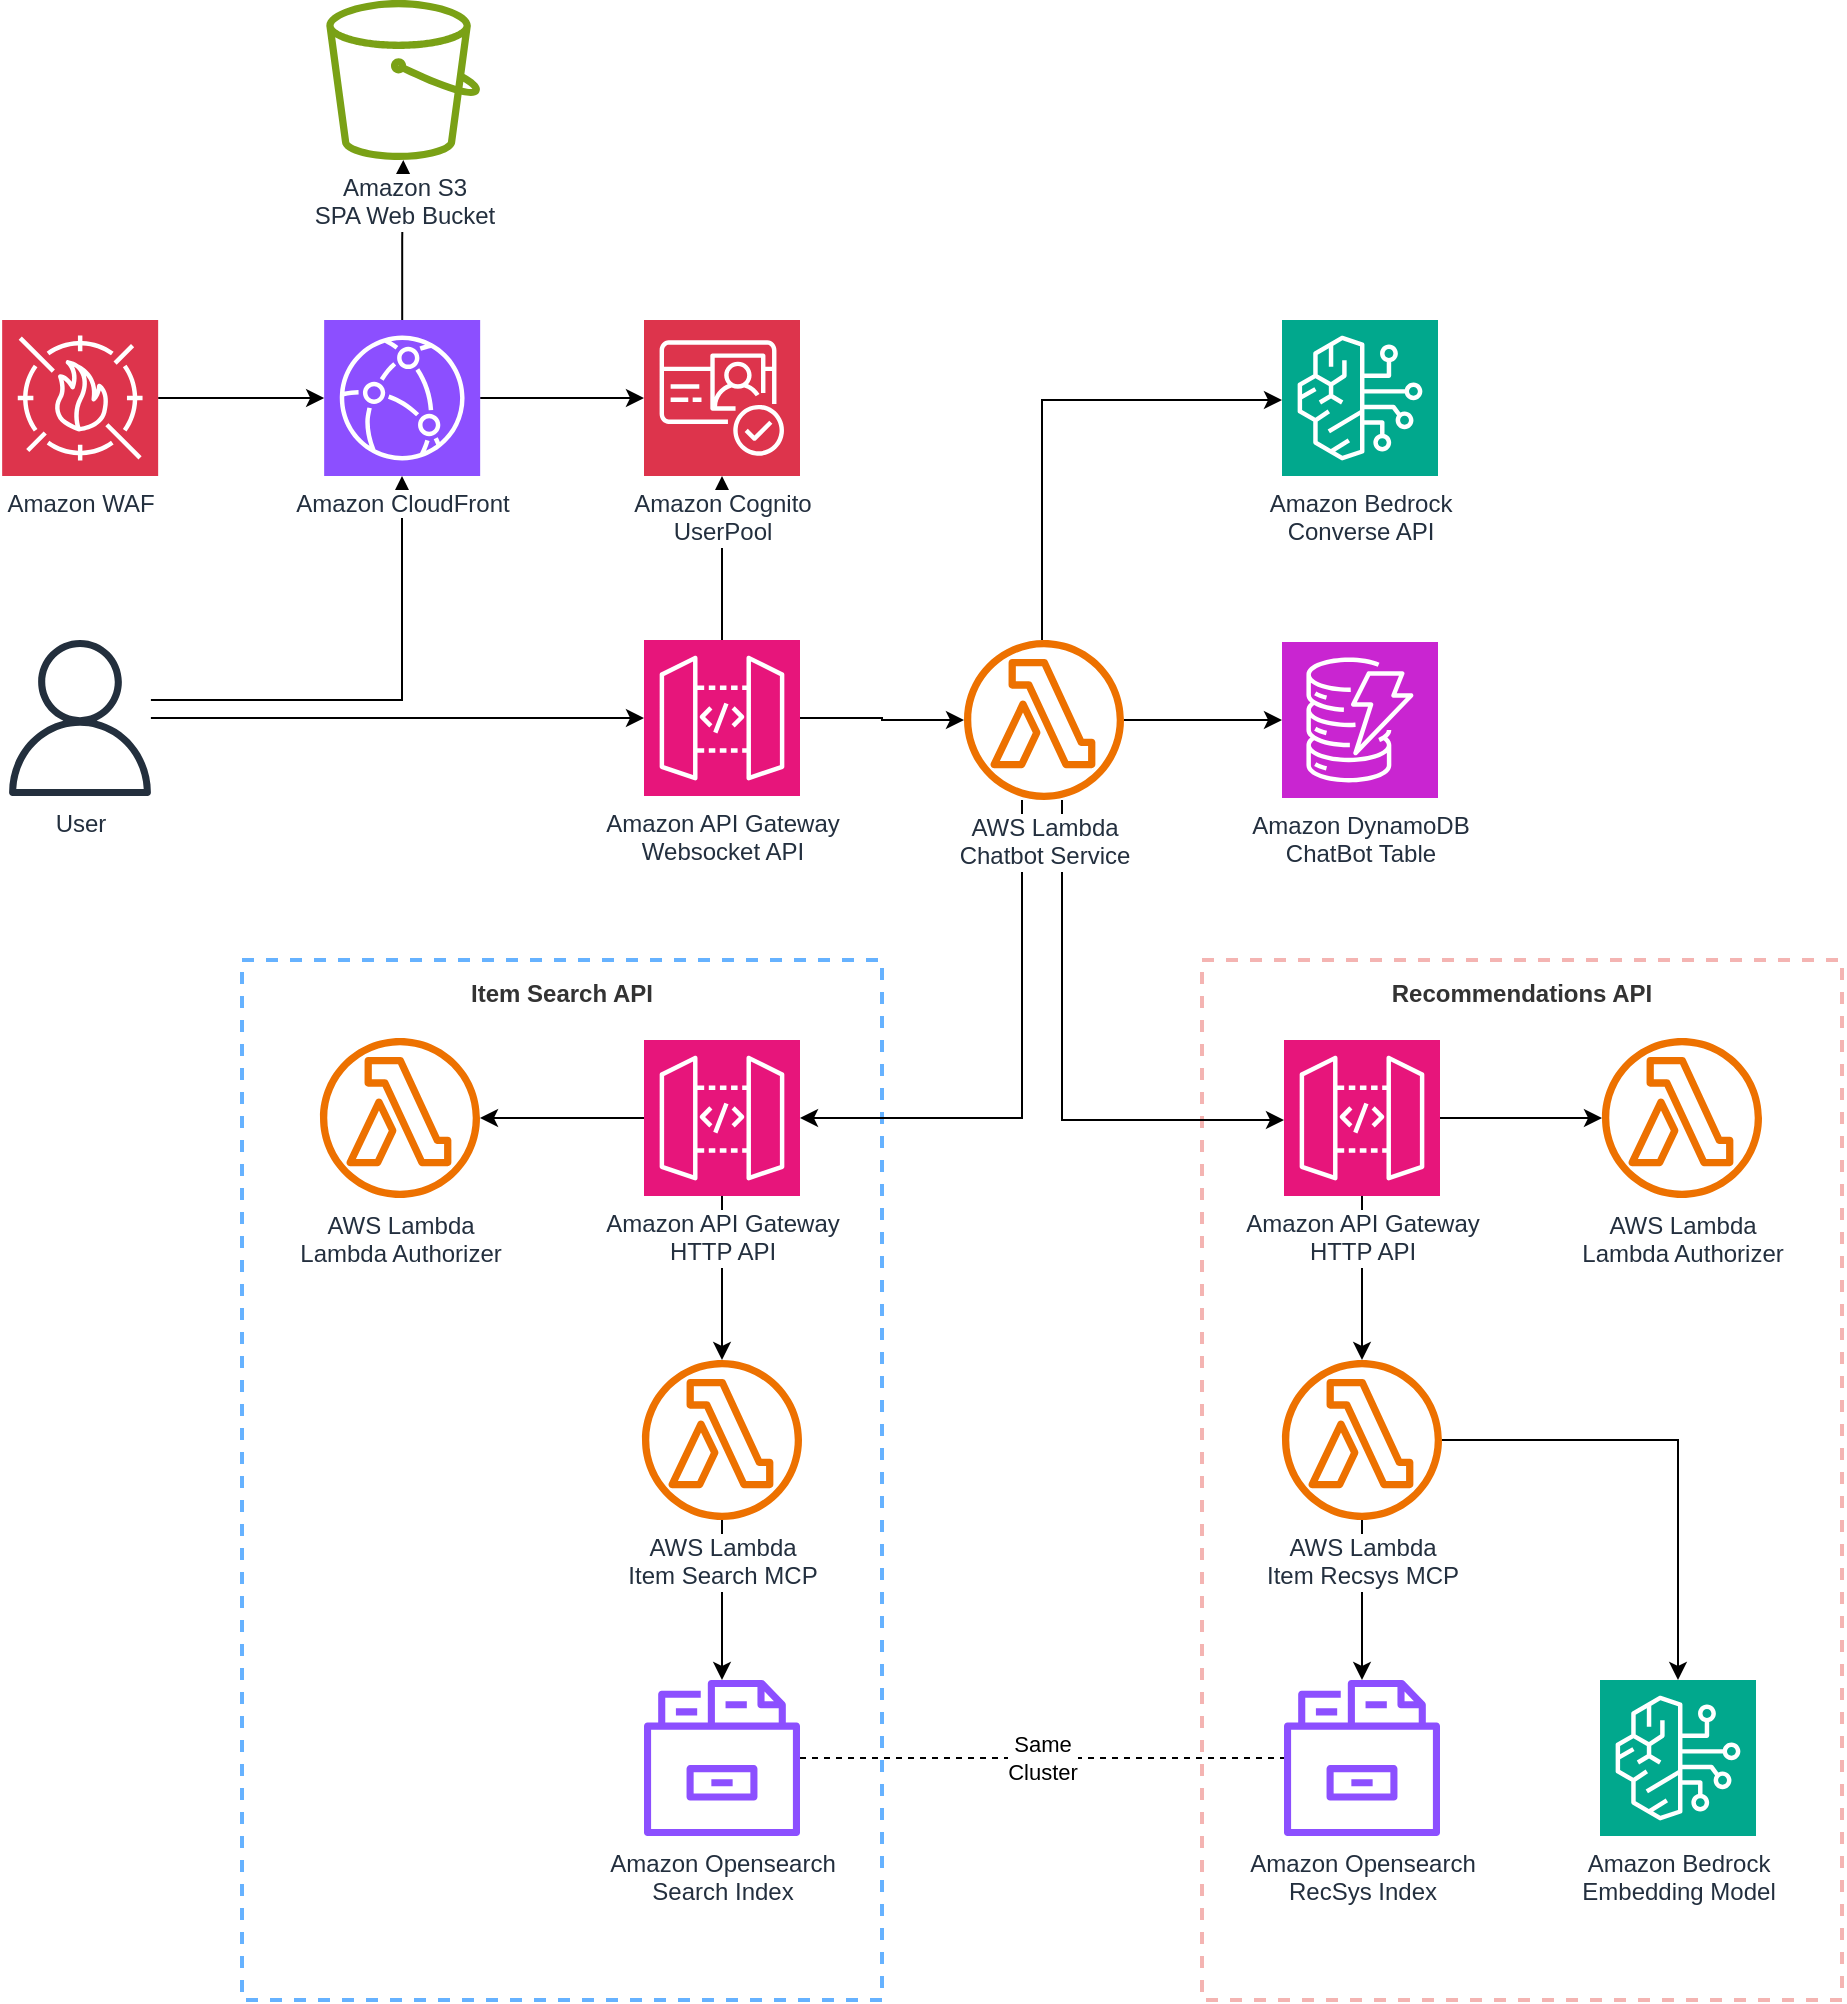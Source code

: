 <mxfile version="26.2.2" pages="2">
  <diagram name="serverless" id="wtxiz8nrKSm240LwYTof">
    <mxGraphModel dx="2086" dy="859" grid="1" gridSize="10" guides="1" tooltips="1" connect="1" arrows="1" fold="1" page="1" pageScale="1" pageWidth="850" pageHeight="1100" math="0" shadow="0">
      <root>
        <mxCell id="0" />
        <mxCell id="1" parent="0" />
        <mxCell id="PsaITgbuVJGiTN4fDYda-17" value="&lt;div&gt;&lt;span style=&quot;background-color: transparent; color: light-dark(rgb(51, 51, 51), rgb(193, 193, 193));&quot;&gt;Item Search API&lt;/span&gt;&lt;/div&gt;" style="outlineConnect=0;html=1;whiteSpace=wrap;fontSize=12;fontStyle=1;strokeColor=#66B2FF;fillColor=none;verticalAlign=top;align=center;fontColor=#333333;dashed=1;spacingTop=3;labelBackgroundColor=none;labelBorderColor=none;textShadow=0;strokeWidth=2;" parent="1" vertex="1">
          <mxGeometry y="520" width="320" height="520" as="geometry" />
        </mxCell>
        <mxCell id="PsaITgbuVJGiTN4fDYda-18" value="Amazon Bedrock&lt;div&gt;Converse API&lt;/div&gt;" style="sketch=0;points=[[0,0,0],[0.25,0,0],[0.5,0,0],[0.75,0,0],[1,0,0],[0,1,0],[0.25,1,0],[0.5,1,0],[0.75,1,0],[1,1,0],[0,0.25,0],[0,0.5,0],[0,0.75,0],[1,0.25,0],[1,0.5,0],[1,0.75,0]];outlineConnect=0;fontColor=#232F3E;fillColor=#01A88D;strokeColor=#ffffff;dashed=0;verticalLabelPosition=bottom;verticalAlign=top;align=center;html=1;fontSize=12;fontStyle=0;aspect=fixed;shape=mxgraph.aws4.resourceIcon;resIcon=mxgraph.aws4.bedrock;labelBackgroundColor=default;" parent="1" vertex="1">
          <mxGeometry x="520" y="200" width="78" height="78" as="geometry" />
        </mxCell>
        <mxCell id="PsaITgbuVJGiTN4fDYda-26" value="" style="edgeStyle=orthogonalEdgeStyle;rounded=0;orthogonalLoop=1;jettySize=auto;html=1;" parent="1" source="PsaITgbuVJGiTN4fDYda-28" target="PsaITgbuVJGiTN4fDYda-30" edge="1">
          <mxGeometry relative="1" as="geometry" />
        </mxCell>
        <mxCell id="PsaITgbuVJGiTN4fDYda-27" value="" style="edgeStyle=orthogonalEdgeStyle;rounded=0;orthogonalLoop=1;jettySize=auto;html=1;" parent="1" source="PsaITgbuVJGiTN4fDYda-28" target="PsaITgbuVJGiTN4fDYda-46" edge="1">
          <mxGeometry relative="1" as="geometry">
            <mxPoint x="120" y="599" as="targetPoint" />
          </mxGeometry>
        </mxCell>
        <mxCell id="PsaITgbuVJGiTN4fDYda-29" value="" style="edgeStyle=orthogonalEdgeStyle;rounded=0;orthogonalLoop=1;jettySize=auto;html=1;" parent="1" source="PsaITgbuVJGiTN4fDYda-30" target="PsaITgbuVJGiTN4fDYda-45" edge="1">
          <mxGeometry relative="1" as="geometry">
            <mxPoint x="240" y="880" as="targetPoint" />
          </mxGeometry>
        </mxCell>
        <mxCell id="PsaITgbuVJGiTN4fDYda-30" value="AWS Lambda&lt;div&gt;Item Search MCP&lt;/div&gt;" style="sketch=0;outlineConnect=0;fontColor=#232F3E;gradientColor=none;fillColor=#ED7100;strokeColor=none;dashed=0;verticalLabelPosition=bottom;verticalAlign=top;align=center;html=1;fontSize=12;fontStyle=0;aspect=fixed;pointerEvents=1;shape=mxgraph.aws4.lambda_function;labelBackgroundColor=default;labelBorderColor=none;" parent="1" vertex="1">
          <mxGeometry x="200" y="720" width="80" height="80" as="geometry" />
        </mxCell>
        <mxCell id="PsaITgbuVJGiTN4fDYda-35" value="Recommendations API" style="outlineConnect=0;html=1;whiteSpace=wrap;fontSize=12;fontStyle=1;verticalAlign=top;align=center;dashed=1;spacingTop=3;labelBackgroundColor=none;labelBorderColor=none;textShadow=0;fillColor=none;strokeWidth=2;fillStyle=auto;fontColor=#333333;strokeColor=#EA6B66;opacity=50;" parent="1" vertex="1">
          <mxGeometry x="480" y="520" width="320" height="520" as="geometry" />
        </mxCell>
        <mxCell id="PsaITgbuVJGiTN4fDYda-36" value="Amazon Opensearch&lt;div&gt;RecSys Index&lt;/div&gt;" style="sketch=0;outlineConnect=0;fontColor=#232F3E;gradientColor=none;fillColor=#8C4FFF;strokeColor=none;dashed=0;verticalLabelPosition=bottom;verticalAlign=top;align=center;html=1;fontSize=12;fontStyle=0;aspect=fixed;pointerEvents=1;shape=mxgraph.aws4.opensearch_service_index;labelBackgroundColor=default;" parent="1" vertex="1">
          <mxGeometry x="521" y="880" width="78" height="78" as="geometry" />
        </mxCell>
        <mxCell id="PsaITgbuVJGiTN4fDYda-37" value="" style="edgeStyle=orthogonalEdgeStyle;rounded=0;orthogonalLoop=1;jettySize=auto;html=1;" parent="1" source="PsaITgbuVJGiTN4fDYda-39" target="PsaITgbuVJGiTN4fDYda-42" edge="1">
          <mxGeometry relative="1" as="geometry" />
        </mxCell>
        <mxCell id="PsaITgbuVJGiTN4fDYda-38" value="" style="edgeStyle=orthogonalEdgeStyle;rounded=0;orthogonalLoop=1;jettySize=auto;html=1;" parent="1" source="PsaITgbuVJGiTN4fDYda-39" target="PsaITgbuVJGiTN4fDYda-47" edge="1">
          <mxGeometry relative="1" as="geometry">
            <mxPoint x="679" y="599" as="targetPoint" />
          </mxGeometry>
        </mxCell>
        <mxCell id="PsaITgbuVJGiTN4fDYda-40" value="" style="edgeStyle=orthogonalEdgeStyle;rounded=0;orthogonalLoop=1;jettySize=auto;html=1;" parent="1" source="PsaITgbuVJGiTN4fDYda-42" target="PsaITgbuVJGiTN4fDYda-36" edge="1">
          <mxGeometry relative="1" as="geometry" />
        </mxCell>
        <mxCell id="PsaITgbuVJGiTN4fDYda-41" value="" style="edgeStyle=orthogonalEdgeStyle;rounded=0;orthogonalLoop=1;jettySize=auto;html=1;" parent="1" source="PsaITgbuVJGiTN4fDYda-42" target="PsaITgbuVJGiTN4fDYda-43" edge="1">
          <mxGeometry relative="1" as="geometry" />
        </mxCell>
        <mxCell id="PsaITgbuVJGiTN4fDYda-42" value="AWS Lambda&lt;div&gt;Item Recsys MCP&lt;/div&gt;" style="sketch=0;outlineConnect=0;fontColor=#232F3E;gradientColor=none;fillColor=#ED7100;strokeColor=none;dashed=0;verticalLabelPosition=bottom;verticalAlign=top;align=center;html=1;fontSize=12;fontStyle=0;aspect=fixed;pointerEvents=1;shape=mxgraph.aws4.lambda_function;labelBackgroundColor=default;labelBorderColor=none;" parent="1" vertex="1">
          <mxGeometry x="520" y="720" width="80" height="80" as="geometry" />
        </mxCell>
        <mxCell id="PsaITgbuVJGiTN4fDYda-43" value="Amazon Bedrock&lt;div&gt;Embedding Model&lt;/div&gt;" style="sketch=0;points=[[0,0,0],[0.25,0,0],[0.5,0,0],[0.75,0,0],[1,0,0],[0,1,0],[0.25,1,0],[0.5,1,0],[0.75,1,0],[1,1,0],[0,0.25,0],[0,0.5,0],[0,0.75,0],[1,0.25,0],[1,0.5,0],[1,0.75,0]];outlineConnect=0;fontColor=#232F3E;fillColor=#01A88D;strokeColor=#ffffff;dashed=0;verticalLabelPosition=bottom;verticalAlign=top;align=center;html=1;fontSize=12;fontStyle=0;aspect=fixed;shape=mxgraph.aws4.resourceIcon;resIcon=mxgraph.aws4.bedrock;labelBackgroundColor=default;" parent="1" vertex="1">
          <mxGeometry x="679" y="880" width="78" height="78" as="geometry" />
        </mxCell>
        <mxCell id="PsaITgbuVJGiTN4fDYda-64" value="Same&lt;div&gt;Cluster&lt;/div&gt;" style="edgeStyle=orthogonalEdgeStyle;rounded=0;orthogonalLoop=1;jettySize=auto;html=1;endArrow=none;startFill=0;dashed=1;" parent="1" source="PsaITgbuVJGiTN4fDYda-45" target="PsaITgbuVJGiTN4fDYda-36" edge="1">
          <mxGeometry relative="1" as="geometry" />
        </mxCell>
        <mxCell id="PsaITgbuVJGiTN4fDYda-45" value="Amazon Opensearch&lt;div&gt;Search Index&lt;/div&gt;" style="sketch=0;outlineConnect=0;fontColor=#232F3E;gradientColor=none;fillColor=#8C4FFF;strokeColor=none;dashed=0;verticalLabelPosition=bottom;verticalAlign=top;align=center;html=1;fontSize=12;fontStyle=0;aspect=fixed;pointerEvents=1;shape=mxgraph.aws4.opensearch_service_index;labelBackgroundColor=default;" parent="1" vertex="1">
          <mxGeometry x="201" y="880" width="78" height="78" as="geometry" />
        </mxCell>
        <mxCell id="PsaITgbuVJGiTN4fDYda-46" value="AWS Lambda&lt;div&gt;Lambda Authorizer&lt;/div&gt;" style="sketch=0;outlineConnect=0;fontColor=#232F3E;gradientColor=none;fillColor=#ED7100;strokeColor=none;dashed=0;verticalLabelPosition=bottom;verticalAlign=top;align=center;html=1;fontSize=12;fontStyle=0;aspect=fixed;pointerEvents=1;shape=mxgraph.aws4.lambda_function;labelBackgroundColor=default;labelBorderColor=none;" parent="1" vertex="1">
          <mxGeometry x="39" y="559" width="80" height="80" as="geometry" />
        </mxCell>
        <mxCell id="PsaITgbuVJGiTN4fDYda-47" value="AWS Lambda&lt;div&gt;Lambda Authorizer&lt;/div&gt;" style="sketch=0;outlineConnect=0;fontColor=#232F3E;gradientColor=none;fillColor=#ED7100;strokeColor=none;dashed=0;verticalLabelPosition=bottom;verticalAlign=top;align=center;html=1;fontSize=12;fontStyle=0;aspect=fixed;pointerEvents=1;shape=mxgraph.aws4.lambda_function;labelBackgroundColor=default;labelBorderColor=none;" parent="1" vertex="1">
          <mxGeometry x="680" y="559" width="80" height="80" as="geometry" />
        </mxCell>
        <mxCell id="PsaITgbuVJGiTN4fDYda-73" style="edgeStyle=orthogonalEdgeStyle;rounded=0;orthogonalLoop=1;jettySize=auto;html=1;" parent="1" source="PsaITgbuVJGiTN4fDYda-93" target="PsaITgbuVJGiTN4fDYda-39" edge="1">
          <mxGeometry relative="1" as="geometry">
            <mxPoint x="400" y="439" as="sourcePoint" />
            <Array as="points">
              <mxPoint x="410" y="600" />
            </Array>
          </mxGeometry>
        </mxCell>
        <mxCell id="PsaITgbuVJGiTN4fDYda-74" style="edgeStyle=orthogonalEdgeStyle;rounded=0;orthogonalLoop=1;jettySize=auto;html=1;" parent="1" source="PsaITgbuVJGiTN4fDYda-93" target="PsaITgbuVJGiTN4fDYda-28" edge="1">
          <mxGeometry relative="1" as="geometry">
            <mxPoint x="390" y="439" as="sourcePoint" />
            <Array as="points">
              <mxPoint x="390" y="599" />
            </Array>
          </mxGeometry>
        </mxCell>
        <mxCell id="PsaITgbuVJGiTN4fDYda-53" value="" style="edgeStyle=orthogonalEdgeStyle;rounded=0;orthogonalLoop=1;jettySize=auto;html=1;" parent="1" source="PsaITgbuVJGiTN4fDYda-55" target="PsaITgbuVJGiTN4fDYda-56" edge="1">
          <mxGeometry relative="1" as="geometry" />
        </mxCell>
        <mxCell id="PsaITgbuVJGiTN4fDYda-94" value="" style="edgeStyle=orthogonalEdgeStyle;rounded=0;orthogonalLoop=1;jettySize=auto;html=1;" parent="1" source="PsaITgbuVJGiTN4fDYda-55" target="PsaITgbuVJGiTN4fDYda-93" edge="1">
          <mxGeometry relative="1" as="geometry" />
        </mxCell>
        <mxCell id="PsaITgbuVJGiTN4fDYda-55" value="Amazon API Gateway&lt;div&gt;Websocket API&lt;/div&gt;" style="sketch=0;points=[[0,0,0],[0.25,0,0],[0.5,0,0],[0.75,0,0],[1,0,0],[0,1,0],[0.25,1,0],[0.5,1,0],[0.75,1,0],[1,1,0],[0,0.25,0],[0,0.5,0],[0,0.75,0],[1,0.25,0],[1,0.5,0],[1,0.75,0]];outlineConnect=0;fontColor=#232F3E;fillColor=#E7157B;strokeColor=#ffffff;dashed=0;verticalLabelPosition=bottom;verticalAlign=top;align=center;html=1;fontSize=12;fontStyle=0;aspect=fixed;shape=mxgraph.aws4.resourceIcon;resIcon=mxgraph.aws4.api_gateway;labelBackgroundColor=default;" parent="1" vertex="1">
          <mxGeometry x="201" y="360" width="78" height="78" as="geometry" />
        </mxCell>
        <mxCell id="PsaITgbuVJGiTN4fDYda-56" value="Amazon Cognito&lt;div&gt;UserPool&lt;/div&gt;" style="sketch=0;points=[[0,0,0],[0.25,0,0],[0.5,0,0],[0.75,0,0],[1,0,0],[0,1,0],[0.25,1,0],[0.5,1,0],[0.75,1,0],[1,1,0],[0,0.25,0],[0,0.5,0],[0,0.75,0],[1,0.25,0],[1,0.5,0],[1,0.75,0]];outlineConnect=0;fontColor=#232F3E;fillColor=#DD344C;strokeColor=#ffffff;dashed=0;verticalLabelPosition=bottom;verticalAlign=top;align=center;html=1;fontSize=12;fontStyle=0;aspect=fixed;shape=mxgraph.aws4.resourceIcon;resIcon=mxgraph.aws4.cognito;labelBackgroundColor=default;" parent="1" vertex="1">
          <mxGeometry x="201" y="200" width="78" height="78" as="geometry" />
        </mxCell>
        <mxCell id="PsaITgbuVJGiTN4fDYda-72" value="" style="edgeStyle=orthogonalEdgeStyle;rounded=0;orthogonalLoop=1;jettySize=auto;html=1;" parent="1" edge="1">
          <mxGeometry relative="1" as="geometry">
            <mxPoint x="-80" y="439" as="targetPoint" />
          </mxGeometry>
        </mxCell>
        <mxCell id="PsaITgbuVJGiTN4fDYda-89" value="" style="edgeStyle=orthogonalEdgeStyle;rounded=0;orthogonalLoop=1;jettySize=auto;html=1;" parent="1" source="PsaITgbuVJGiTN4fDYda-87" target="PsaITgbuVJGiTN4fDYda-102" edge="1">
          <mxGeometry relative="1" as="geometry">
            <mxPoint x="241.08" y="278" as="targetPoint" />
          </mxGeometry>
        </mxCell>
        <mxCell id="PsaITgbuVJGiTN4fDYda-96" style="edgeStyle=orthogonalEdgeStyle;rounded=0;orthogonalLoop=1;jettySize=auto;html=1;" parent="1" source="PsaITgbuVJGiTN4fDYda-93" target="PsaITgbuVJGiTN4fDYda-95" edge="1">
          <mxGeometry relative="1" as="geometry" />
        </mxCell>
        <mxCell id="PsaITgbuVJGiTN4fDYda-97" style="edgeStyle=orthogonalEdgeStyle;rounded=0;orthogonalLoop=1;jettySize=auto;html=1;" parent="1" source="PsaITgbuVJGiTN4fDYda-93" target="PsaITgbuVJGiTN4fDYda-18" edge="1">
          <mxGeometry relative="1" as="geometry">
            <Array as="points">
              <mxPoint x="400" y="240" />
            </Array>
          </mxGeometry>
        </mxCell>
        <mxCell id="PsaITgbuVJGiTN4fDYda-93" value="AWS Lambda&lt;div&gt;Chatbot Service&lt;/div&gt;" style="sketch=0;outlineConnect=0;fontColor=#232F3E;gradientColor=none;fillColor=#ED7100;strokeColor=none;dashed=0;verticalLabelPosition=bottom;verticalAlign=top;align=center;html=1;fontSize=12;fontStyle=0;aspect=fixed;pointerEvents=1;shape=mxgraph.aws4.lambda_function;labelBackgroundColor=default;labelBorderColor=none;" parent="1" vertex="1">
          <mxGeometry x="361" y="360" width="80" height="80" as="geometry" />
        </mxCell>
        <mxCell id="PsaITgbuVJGiTN4fDYda-95" value="Amazon DynamoDB&lt;div&gt;ChatBot Table&lt;/div&gt;" style="sketch=0;points=[[0,0,0],[0.25,0,0],[0.5,0,0],[0.75,0,0],[1,0,0],[0,1,0],[0.25,1,0],[0.5,1,0],[0.75,1,0],[1,1,0],[0,0.25,0],[0,0.5,0],[0,0.75,0],[1,0.25,0],[1,0.5,0],[1,0.75,0]];outlineConnect=0;fontColor=#232F3E;fillColor=#C925D1;strokeColor=#ffffff;dashed=0;verticalLabelPosition=bottom;verticalAlign=top;align=center;html=1;fontSize=12;fontStyle=0;aspect=fixed;shape=mxgraph.aws4.resourceIcon;resIcon=mxgraph.aws4.dynamodb;labelBackgroundColor=default;" parent="1" vertex="1">
          <mxGeometry x="520" y="361" width="78" height="78" as="geometry" />
        </mxCell>
        <mxCell id="PsaITgbuVJGiTN4fDYda-102" value="Amazon S3&lt;div&gt;SPA Web Bucket&lt;/div&gt;" style="sketch=0;outlineConnect=0;fontColor=#232F3E;gradientColor=none;fillColor=#7AA116;strokeColor=none;dashed=0;verticalLabelPosition=bottom;verticalAlign=top;align=center;html=1;fontSize=12;fontStyle=0;aspect=fixed;pointerEvents=1;shape=mxgraph.aws4.bucket;labelBackgroundColor=default;" parent="1" vertex="1">
          <mxGeometry x="42.16" y="40" width="76.92" height="80" as="geometry" />
        </mxCell>
        <mxCell id="PsaITgbuVJGiTN4fDYda-115" value="" style="edgeStyle=orthogonalEdgeStyle;rounded=0;orthogonalLoop=1;jettySize=auto;html=1;" parent="1" source="PsaITgbuVJGiTN4fDYda-108" target="PsaITgbuVJGiTN4fDYda-87" edge="1">
          <mxGeometry relative="1" as="geometry">
            <Array as="points">
              <mxPoint x="80" y="390" />
            </Array>
          </mxGeometry>
        </mxCell>
        <mxCell id="PsaITgbuVJGiTN4fDYda-116" style="edgeStyle=orthogonalEdgeStyle;rounded=0;orthogonalLoop=1;jettySize=auto;html=1;" parent="1" source="PsaITgbuVJGiTN4fDYda-108" target="PsaITgbuVJGiTN4fDYda-55" edge="1">
          <mxGeometry relative="1" as="geometry" />
        </mxCell>
        <mxCell id="PsaITgbuVJGiTN4fDYda-108" value="&lt;div&gt;User&lt;/div&gt;" style="sketch=0;outlineConnect=0;fontColor=#232F3E;gradientColor=none;fillColor=#232F3D;strokeColor=none;dashed=0;verticalLabelPosition=bottom;verticalAlign=top;align=center;html=1;fontSize=12;fontStyle=0;aspect=fixed;pointerEvents=1;shape=mxgraph.aws4.user;" parent="1" vertex="1">
          <mxGeometry x="-120" y="360" width="78" height="78" as="geometry" />
        </mxCell>
        <mxCell id="PsaITgbuVJGiTN4fDYda-111" value="" style="edgeStyle=orthogonalEdgeStyle;rounded=0;orthogonalLoop=1;jettySize=auto;html=1;" parent="1" source="PsaITgbuVJGiTN4fDYda-109" target="PsaITgbuVJGiTN4fDYda-87" edge="1">
          <mxGeometry relative="1" as="geometry" />
        </mxCell>
        <mxCell id="PsaITgbuVJGiTN4fDYda-109" value="Amazon WAF" style="sketch=0;points=[[0,0,0],[0.25,0,0],[0.5,0,0],[0.75,0,0],[1,0,0],[0,1,0],[0.25,1,0],[0.5,1,0],[0.75,1,0],[1,1,0],[0,0.25,0],[0,0.5,0],[0,0.75,0],[1,0.25,0],[1,0.5,0],[1,0.75,0]];outlineConnect=0;fontColor=#232F3E;fillColor=#DD344C;strokeColor=#ffffff;dashed=0;verticalLabelPosition=bottom;verticalAlign=top;align=center;html=1;fontSize=12;fontStyle=0;aspect=fixed;shape=mxgraph.aws4.resourceIcon;resIcon=mxgraph.aws4.waf;labelBackgroundColor=default;" parent="1" vertex="1">
          <mxGeometry x="-119.92" y="200" width="78" height="78" as="geometry" />
        </mxCell>
        <mxCell id="lAuxK_4ZSOnrTUJFppb9-1" value="" style="edgeStyle=orthogonalEdgeStyle;rounded=0;orthogonalLoop=1;jettySize=auto;html=1;" parent="1" source="PsaITgbuVJGiTN4fDYda-87" target="PsaITgbuVJGiTN4fDYda-56" edge="1">
          <mxGeometry relative="1" as="geometry" />
        </mxCell>
        <mxCell id="PsaITgbuVJGiTN4fDYda-87" value="Amazon CloudFront" style="sketch=0;points=[[0,0,0],[0.25,0,0],[0.5,0,0],[0.75,0,0],[1,0,0],[0,1,0],[0.25,1,0],[0.5,1,0],[0.75,1,0],[1,1,0],[0,0.25,0],[0,0.5,0],[0,0.75,0],[1,0.25,0],[1,0.5,0],[1,0.75,0]];outlineConnect=0;fontColor=#232F3E;fillColor=#8C4FFF;strokeColor=#ffffff;dashed=0;verticalLabelPosition=bottom;verticalAlign=top;align=center;html=1;fontSize=12;fontStyle=0;aspect=fixed;shape=mxgraph.aws4.resourceIcon;resIcon=mxgraph.aws4.cloudfront;labelBackgroundColor=default;" parent="1" vertex="1">
          <mxGeometry x="41.08" y="200" width="78" height="78" as="geometry" />
        </mxCell>
        <mxCell id="PsaITgbuVJGiTN4fDYda-28" value="Amazon API Gateway&lt;div&gt;HTTP API&lt;/div&gt;" style="sketch=0;points=[[0,0,0],[0.25,0,0],[0.5,0,0],[0.75,0,0],[1,0,0],[0,1,0],[0.25,1,0],[0.5,1,0],[0.75,1,0],[1,1,0],[0,0.25,0],[0,0.5,0],[0,0.75,0],[1,0.25,0],[1,0.5,0],[1,0.75,0]];outlineConnect=0;fontColor=#232F3E;fillColor=#E7157B;strokeColor=#ffffff;dashed=0;verticalLabelPosition=bottom;verticalAlign=top;align=center;html=1;fontSize=12;fontStyle=0;aspect=fixed;shape=mxgraph.aws4.resourceIcon;resIcon=mxgraph.aws4.api_gateway;labelBackgroundColor=default;" parent="1" vertex="1">
          <mxGeometry x="201" y="560" width="78" height="78" as="geometry" />
        </mxCell>
        <mxCell id="PsaITgbuVJGiTN4fDYda-39" value="Amazon API Gateway&lt;div&gt;HTTP API&lt;/div&gt;" style="sketch=0;points=[[0,0,0],[0.25,0,0],[0.5,0,0],[0.75,0,0],[1,0,0],[0,1,0],[0.25,1,0],[0.5,1,0],[0.75,1,0],[1,1,0],[0,0.25,0],[0,0.5,0],[0,0.75,0],[1,0.25,0],[1,0.5,0],[1,0.75,0]];outlineConnect=0;fontColor=#232F3E;fillColor=#E7157B;strokeColor=#ffffff;dashed=0;verticalLabelPosition=bottom;verticalAlign=top;align=center;html=1;fontSize=12;fontStyle=0;aspect=fixed;shape=mxgraph.aws4.resourceIcon;resIcon=mxgraph.aws4.api_gateway;labelBackgroundColor=default;" parent="1" vertex="1">
          <mxGeometry x="521" y="560" width="78" height="78" as="geometry" />
        </mxCell>
      </root>
    </mxGraphModel>
  </diagram>
  <diagram id="tR-Rt3LG2o3J_GeX6hOp" name="ecs">
    <mxGraphModel dx="2086" dy="859" grid="1" gridSize="10" guides="1" tooltips="1" connect="1" arrows="1" fold="1" page="1" pageScale="1" pageWidth="850" pageHeight="1100" math="0" shadow="0">
      <root>
        <mxCell id="0" />
        <mxCell id="1" parent="0" />
        <mxCell id="dqAGW3o-AUJ9RqKoSlo4-1" value="&lt;div&gt;&lt;span style=&quot;background-color: transparent; color: light-dark(rgb(51, 51, 51), rgb(193, 193, 193));&quot;&gt;Item Search API&lt;/span&gt;&lt;/div&gt;" style="outlineConnect=0;html=1;whiteSpace=wrap;fontSize=12;fontStyle=1;strokeColor=#66B2FF;fillColor=none;verticalAlign=top;align=center;fontColor=#333333;dashed=1;spacingTop=3;labelBackgroundColor=none;labelBorderColor=none;textShadow=0;strokeWidth=2;" parent="1" vertex="1">
          <mxGeometry y="800" width="320" height="360" as="geometry" />
        </mxCell>
        <mxCell id="dqAGW3o-AUJ9RqKoSlo4-2" value="Amazon Bedrock&lt;div&gt;Converse API&lt;/div&gt;" style="sketch=0;points=[[0,0,0],[0.25,0,0],[0.5,0,0],[0.75,0,0],[1,0,0],[0,1,0],[0.25,1,0],[0.5,1,0],[0.75,1,0],[1,1,0],[0,0.25,0],[0,0.5,0],[0,0.75,0],[1,0.25,0],[1,0.5,0],[1,0.75,0]];outlineConnect=0;fontColor=#232F3E;fillColor=#01A88D;strokeColor=#ffffff;dashed=0;verticalLabelPosition=bottom;verticalAlign=top;align=center;html=1;fontSize=12;fontStyle=0;aspect=fixed;shape=mxgraph.aws4.resourceIcon;resIcon=mxgraph.aws4.bedrock;labelBackgroundColor=default;" parent="1" vertex="1">
          <mxGeometry x="521" y="320" width="78" height="78" as="geometry" />
        </mxCell>
        <mxCell id="dqAGW3o-AUJ9RqKoSlo4-6" value="" style="edgeStyle=orthogonalEdgeStyle;rounded=0;orthogonalLoop=1;jettySize=auto;html=1;" parent="1" target="dqAGW3o-AUJ9RqKoSlo4-18" edge="1">
          <mxGeometry relative="1" as="geometry">
            <mxPoint x="239" y="1000" as="targetPoint" />
            <mxPoint x="239" y="920" as="sourcePoint" />
          </mxGeometry>
        </mxCell>
        <mxCell id="dqAGW3o-AUJ9RqKoSlo4-8" value="Item Recommend API" style="outlineConnect=0;html=1;whiteSpace=wrap;fontSize=12;fontStyle=1;verticalAlign=top;align=center;dashed=1;spacingTop=3;labelBackgroundColor=none;labelBorderColor=none;textShadow=0;fillColor=none;strokeWidth=2;fillStyle=auto;fontColor=#333333;strokeColor=#EA6B66;opacity=50;" parent="1" vertex="1">
          <mxGeometry x="480" y="800" width="320" height="360" as="geometry" />
        </mxCell>
        <mxCell id="dqAGW3o-AUJ9RqKoSlo4-9" value="Amazon Opensearch&lt;div&gt;Serverless Index&lt;/div&gt;" style="sketch=0;outlineConnect=0;fontColor=#232F3E;gradientColor=none;fillColor=#8C4FFF;strokeColor=none;dashed=0;verticalLabelPosition=bottom;verticalAlign=top;align=center;html=1;fontSize=12;fontStyle=0;aspect=fixed;pointerEvents=1;shape=mxgraph.aws4.opensearch_service_index;labelBackgroundColor=default;" parent="1" vertex="1">
          <mxGeometry x="520" y="1000" width="78" height="78" as="geometry" />
        </mxCell>
        <mxCell id="dqAGW3o-AUJ9RqKoSlo4-13" value="" style="edgeStyle=orthogonalEdgeStyle;rounded=0;orthogonalLoop=1;jettySize=auto;html=1;" parent="1" target="dqAGW3o-AUJ9RqKoSlo4-9" edge="1">
          <mxGeometry relative="1" as="geometry">
            <mxPoint x="559" y="920" as="sourcePoint" />
          </mxGeometry>
        </mxCell>
        <mxCell id="dqAGW3o-AUJ9RqKoSlo4-14" value="" style="edgeStyle=orthogonalEdgeStyle;rounded=0;orthogonalLoop=1;jettySize=auto;html=1;" parent="1" target="dqAGW3o-AUJ9RqKoSlo4-16" edge="1">
          <mxGeometry relative="1" as="geometry">
            <mxPoint x="598.999" y="880" as="sourcePoint" />
          </mxGeometry>
        </mxCell>
        <mxCell id="dqAGW3o-AUJ9RqKoSlo4-16" value="Amazon Bedrock&lt;div&gt;Embedding Model&lt;/div&gt;" style="sketch=0;points=[[0,0,0],[0.25,0,0],[0.5,0,0],[0.75,0,0],[1,0,0],[0,1,0],[0.25,1,0],[0.5,1,0],[0.75,1,0],[1,1,0],[0,0.25,0],[0,0.5,0],[0,0.75,0],[1,0.25,0],[1,0.5,0],[1,0.75,0]];outlineConnect=0;fontColor=#232F3E;fillColor=#01A88D;strokeColor=#ffffff;dashed=0;verticalLabelPosition=bottom;verticalAlign=top;align=center;html=1;fontSize=12;fontStyle=0;aspect=fixed;shape=mxgraph.aws4.resourceIcon;resIcon=mxgraph.aws4.bedrock;labelBackgroundColor=default;" parent="1" vertex="1">
          <mxGeometry x="678" y="1000" width="78" height="78" as="geometry" />
        </mxCell>
        <mxCell id="dqAGW3o-AUJ9RqKoSlo4-18" value="Amazon Opensearch&lt;div&gt;Serverless Index&lt;/div&gt;" style="sketch=0;outlineConnect=0;fontColor=#232F3E;gradientColor=none;fillColor=#8C4FFF;strokeColor=none;dashed=0;verticalLabelPosition=bottom;verticalAlign=top;align=center;html=1;fontSize=12;fontStyle=0;aspect=fixed;pointerEvents=1;shape=mxgraph.aws4.opensearch_service_index;labelBackgroundColor=default;" parent="1" vertex="1">
          <mxGeometry x="200" y="1000" width="78" height="78" as="geometry" />
        </mxCell>
        <mxCell id="dqAGW3o-AUJ9RqKoSlo4-24" value="" style="edgeStyle=orthogonalEdgeStyle;rounded=0;orthogonalLoop=1;jettySize=auto;html=1;" parent="1" target="dqAGW3o-AUJ9RqKoSlo4-44" edge="1">
          <mxGeometry relative="1" as="geometry">
            <mxPoint x="280" y="519" as="sourcePoint" />
            <mxPoint x="362.001" y="519" as="targetPoint" />
          </mxGeometry>
        </mxCell>
        <mxCell id="dqAGW3o-AUJ9RqKoSlo4-26" value="Amazon Cognito&lt;div&gt;UserPool&lt;/div&gt;" style="sketch=0;points=[[0,0,0],[0.25,0,0],[0.5,0,0],[0.75,0,0],[1,0,0],[0,1,0],[0.25,1,0],[0.5,1,0],[0.75,1,0],[1,1,0],[0,0.25,0],[0,0.5,0],[0,0.75,0],[1,0.25,0],[1,0.5,0],[1,0.75,0]];outlineConnect=0;fontColor=#232F3E;fillColor=#DD344C;strokeColor=#ffffff;dashed=0;verticalLabelPosition=bottom;verticalAlign=top;align=center;html=1;fontSize=12;fontStyle=0;aspect=fixed;shape=mxgraph.aws4.resourceIcon;resIcon=mxgraph.aws4.cognito;labelBackgroundColor=default;" parent="1" vertex="1">
          <mxGeometry x="200.0" y="320" width="78" height="78" as="geometry" />
        </mxCell>
        <mxCell id="dqAGW3o-AUJ9RqKoSlo4-27" value="" style="edgeStyle=orthogonalEdgeStyle;rounded=0;orthogonalLoop=1;jettySize=auto;html=1;" parent="1" source="dqAGW3o-AUJ9RqKoSlo4-43" target="dqAGW3o-AUJ9RqKoSlo4-32" edge="1">
          <mxGeometry relative="1" as="geometry">
            <mxPoint x="242.08" y="398" as="targetPoint" />
          </mxGeometry>
        </mxCell>
        <mxCell id="dqAGW3o-AUJ9RqKoSlo4-28" style="edgeStyle=orthogonalEdgeStyle;rounded=0;orthogonalLoop=1;jettySize=auto;html=1;" parent="1" source="dqAGW3o-AUJ9RqKoSlo4-44" target="dqAGW3o-AUJ9RqKoSlo4-31" edge="1">
          <mxGeometry relative="1" as="geometry">
            <mxPoint x="441.999" y="519" as="sourcePoint" />
          </mxGeometry>
        </mxCell>
        <mxCell id="dqAGW3o-AUJ9RqKoSlo4-31" value="Amazon DynamoDB&lt;div&gt;ChatBot Table&lt;/div&gt;" style="sketch=0;points=[[0,0,0],[0.25,0,0],[0.5,0,0],[0.75,0,0],[1,0,0],[0,1,0],[0.25,1,0],[0.5,1,0],[0.75,1,0],[1,1,0],[0,0.25,0],[0,0.5,0],[0,0.75,0],[1,0.25,0],[1,0.5,0],[1,0.75,0]];outlineConnect=0;fontColor=#232F3E;fillColor=#C925D1;strokeColor=#ffffff;dashed=0;verticalLabelPosition=bottom;verticalAlign=top;align=center;html=1;fontSize=12;fontStyle=0;aspect=fixed;shape=mxgraph.aws4.resourceIcon;resIcon=mxgraph.aws4.dynamodb;labelBackgroundColor=default;" parent="1" vertex="1">
          <mxGeometry x="521" y="480" width="78" height="78" as="geometry" />
        </mxCell>
        <mxCell id="dqAGW3o-AUJ9RqKoSlo4-32" value="Amazon S3&lt;div&gt;SPA Web Bucket&lt;/div&gt;" style="sketch=0;outlineConnect=0;fontColor=#232F3E;gradientColor=none;fillColor=#7AA116;strokeColor=none;dashed=0;verticalLabelPosition=bottom;verticalAlign=top;align=center;html=1;fontSize=12;fontStyle=0;aspect=fixed;pointerEvents=1;shape=mxgraph.aws4.bucket;labelBackgroundColor=default;" parent="1" vertex="1">
          <mxGeometry x="40.0" y="160" width="76.92" height="80" as="geometry" />
        </mxCell>
        <mxCell id="dqAGW3o-AUJ9RqKoSlo4-38" style="edgeStyle=orthogonalEdgeStyle;rounded=0;orthogonalLoop=1;jettySize=auto;html=1;" parent="1" source="dqAGW3o-AUJ9RqKoSlo4-40" edge="1">
          <mxGeometry relative="1" as="geometry">
            <mxPoint x="202" y="519" as="targetPoint" />
          </mxGeometry>
        </mxCell>
        <mxCell id="O4Sws-Wvcqy0PqrQIatO-1" value="" style="edgeStyle=orthogonalEdgeStyle;rounded=0;orthogonalLoop=1;jettySize=auto;html=1;" parent="1" source="dqAGW3o-AUJ9RqKoSlo4-40" target="dqAGW3o-AUJ9RqKoSlo4-43" edge="1">
          <mxGeometry relative="1" as="geometry" />
        </mxCell>
        <mxCell id="dqAGW3o-AUJ9RqKoSlo4-40" value="&lt;div&gt;User&lt;/div&gt;" style="sketch=0;outlineConnect=0;fontColor=#232F3E;gradientColor=none;fillColor=#232F3D;strokeColor=none;dashed=0;verticalLabelPosition=bottom;verticalAlign=top;align=center;html=1;fontSize=12;fontStyle=0;aspect=fixed;pointerEvents=1;shape=mxgraph.aws4.user;" parent="1" vertex="1">
          <mxGeometry x="40" y="480" width="78" height="78" as="geometry" />
        </mxCell>
        <mxCell id="dqAGW3o-AUJ9RqKoSlo4-41" value="" style="edgeStyle=orthogonalEdgeStyle;rounded=0;orthogonalLoop=1;jettySize=auto;html=1;" parent="1" source="dqAGW3o-AUJ9RqKoSlo4-42" target="dqAGW3o-AUJ9RqKoSlo4-43" edge="1">
          <mxGeometry relative="1" as="geometry" />
        </mxCell>
        <mxCell id="dqAGW3o-AUJ9RqKoSlo4-42" value="Amazon WAF" style="sketch=0;points=[[0,0,0],[0.25,0,0],[0.5,0,0],[0.75,0,0],[1,0,0],[0,1,0],[0.25,1,0],[0.5,1,0],[0.75,1,0],[1,1,0],[0,0.25,0],[0,0.5,0],[0,0.75,0],[1,0.25,0],[1,0.5,0],[1,0.75,0]];outlineConnect=0;fontColor=#232F3E;fillColor=#DD344C;strokeColor=#ffffff;dashed=0;verticalLabelPosition=bottom;verticalAlign=top;align=center;html=1;fontSize=12;fontStyle=0;aspect=fixed;shape=mxgraph.aws4.resourceIcon;resIcon=mxgraph.aws4.waf;labelBackgroundColor=default;" parent="1" vertex="1">
          <mxGeometry x="-118.92" y="320" width="78" height="78" as="geometry" />
        </mxCell>
        <mxCell id="dqAGW3o-AUJ9RqKoSlo4-46" value="" style="edgeStyle=orthogonalEdgeStyle;rounded=0;orthogonalLoop=1;jettySize=auto;html=1;" parent="1" source="dqAGW3o-AUJ9RqKoSlo4-43" target="dqAGW3o-AUJ9RqKoSlo4-26" edge="1">
          <mxGeometry relative="1" as="geometry" />
        </mxCell>
        <mxCell id="dqAGW3o-AUJ9RqKoSlo4-43" value="Amazon CloudFront" style="sketch=0;points=[[0,0,0],[0.25,0,0],[0.5,0,0],[0.75,0,0],[1,0,0],[0,1,0],[0.25,1,0],[0.5,1,0],[0.75,1,0],[1,1,0],[0,0.25,0],[0,0.5,0],[0,0.75,0],[1,0.25,0],[1,0.5,0],[1,0.75,0]];outlineConnect=0;fontColor=#232F3E;fillColor=#8C4FFF;strokeColor=#ffffff;dashed=0;verticalLabelPosition=bottom;verticalAlign=top;align=center;html=1;fontSize=12;fontStyle=0;aspect=fixed;shape=mxgraph.aws4.resourceIcon;resIcon=mxgraph.aws4.cloudfront;labelBackgroundColor=default;" parent="1" vertex="1">
          <mxGeometry x="40.0" y="320" width="78" height="78" as="geometry" />
        </mxCell>
        <mxCell id="dqAGW3o-AUJ9RqKoSlo4-48" style="edgeStyle=orthogonalEdgeStyle;rounded=0;orthogonalLoop=1;jettySize=auto;html=1;" parent="1" source="dqAGW3o-AUJ9RqKoSlo4-44" target="dqAGW3o-AUJ9RqKoSlo4-26" edge="1">
          <mxGeometry relative="1" as="geometry">
            <Array as="points">
              <mxPoint x="390" y="359" />
            </Array>
          </mxGeometry>
        </mxCell>
        <mxCell id="dqAGW3o-AUJ9RqKoSlo4-49" style="edgeStyle=orthogonalEdgeStyle;rounded=0;orthogonalLoop=1;jettySize=auto;html=1;" parent="1" source="dqAGW3o-AUJ9RqKoSlo4-44" target="LfBTz6BWJdyi7RMZN-qN-1" edge="1">
          <mxGeometry relative="1" as="geometry">
            <Array as="points">
              <mxPoint x="390" y="880" />
              <mxPoint x="279" y="880" />
              <mxPoint x="279" y="879" />
            </Array>
            <mxPoint x="279" y="840" as="targetPoint" />
          </mxGeometry>
        </mxCell>
        <mxCell id="dqAGW3o-AUJ9RqKoSlo4-50" style="edgeStyle=orthogonalEdgeStyle;rounded=0;orthogonalLoop=1;jettySize=auto;html=1;" parent="1" source="dqAGW3o-AUJ9RqKoSlo4-44" target="LfBTz6BWJdyi7RMZN-qN-2" edge="1">
          <mxGeometry relative="1" as="geometry">
            <Array as="points">
              <mxPoint x="410" y="880" />
            </Array>
            <mxPoint x="521" y="840" as="targetPoint" />
          </mxGeometry>
        </mxCell>
        <mxCell id="ckNyNYBautOAErkOTonz-3" style="edgeStyle=orthogonalEdgeStyle;rounded=0;orthogonalLoop=1;jettySize=auto;html=1;" edge="1" parent="1" source="dqAGW3o-AUJ9RqKoSlo4-44" target="ckNyNYBautOAErkOTonz-1">
          <mxGeometry relative="1" as="geometry">
            <Array as="points">
              <mxPoint x="480" y="530" />
              <mxPoint x="480" y="680" />
            </Array>
          </mxGeometry>
        </mxCell>
        <mxCell id="dqAGW3o-AUJ9RqKoSlo4-44" value="Amazon ECS&lt;div&gt;Chatbot Service&lt;/div&gt;" style="sketch=0;points=[[0,0,0],[0.25,0,0],[0.5,0,0],[0.75,0,0],[1,0,0],[0,1,0],[0.25,1,0],[0.5,1,0],[0.75,1,0],[1,1,0],[0,0.25,0],[0,0.5,0],[0,0.75,0],[1,0.25,0],[1,0.5,0],[1,0.75,0]];outlineConnect=0;fontColor=#232F3E;fillColor=#ED7100;strokeColor=#ffffff;dashed=0;verticalLabelPosition=bottom;verticalAlign=top;align=center;html=1;fontSize=12;fontStyle=0;aspect=fixed;shape=mxgraph.aws4.resourceIcon;resIcon=mxgraph.aws4.fargate;labelBorderColor=none;labelBackgroundColor=default;" parent="1" vertex="1">
          <mxGeometry x="360" y="480" width="78" height="78" as="geometry" />
        </mxCell>
        <mxCell id="dqAGW3o-AUJ9RqKoSlo4-47" style="edgeStyle=orthogonalEdgeStyle;rounded=0;orthogonalLoop=1;jettySize=auto;html=1;entryX=0;entryY=0.5;entryDx=0;entryDy=0;entryPerimeter=0;" parent="1" source="dqAGW3o-AUJ9RqKoSlo4-44" target="dqAGW3o-AUJ9RqKoSlo4-2" edge="1">
          <mxGeometry relative="1" as="geometry">
            <Array as="points">
              <mxPoint x="410" y="359" />
            </Array>
          </mxGeometry>
        </mxCell>
        <mxCell id="fsV3J8ZMP7UUpJntKm21-3" value="" style="edgeStyle=orthogonalEdgeStyle;rounded=0;orthogonalLoop=1;jettySize=auto;html=1;" parent="1" source="fsV3J8ZMP7UUpJntKm21-2" target="dqAGW3o-AUJ9RqKoSlo4-45" edge="1">
          <mxGeometry relative="1" as="geometry">
            <Array as="points">
              <mxPoint x="239" y="680" />
            </Array>
          </mxGeometry>
        </mxCell>
        <mxCell id="fsV3J8ZMP7UUpJntKm21-2" value="Amazon WAF" style="sketch=0;points=[[0,0,0],[0.25,0,0],[0.5,0,0],[0.75,0,0],[1,0,0],[0,1,0],[0.25,1,0],[0.5,1,0],[0.75,1,0],[1,1,0],[0,0.25,0],[0,0.5,0],[0,0.75,0],[1,0.25,0],[1,0.5,0],[1,0.75,0]];outlineConnect=0;fontColor=#232F3E;fillColor=#DD344C;strokeColor=#ffffff;dashed=0;verticalLabelPosition=bottom;verticalAlign=top;align=center;html=1;fontSize=12;fontStyle=0;aspect=fixed;shape=mxgraph.aws4.resourceIcon;resIcon=mxgraph.aws4.waf;labelBackgroundColor=default;" parent="1" vertex="1">
          <mxGeometry x="200.0" y="640" width="78" height="78" as="geometry" />
        </mxCell>
        <mxCell id="dqAGW3o-AUJ9RqKoSlo4-45" value="Amazon ALB" style="sketch=0;outlineConnect=0;fontColor=#232F3E;gradientColor=none;fillColor=#8C4FFF;strokeColor=none;dashed=0;verticalLabelPosition=bottom;verticalAlign=top;align=center;html=1;fontSize=12;fontStyle=0;aspect=fixed;pointerEvents=1;shape=mxgraph.aws4.application_load_balancer;labelBackgroundColor=default;" parent="1" vertex="1">
          <mxGeometry x="200" y="480" width="78" height="78" as="geometry" />
        </mxCell>
        <mxCell id="ckNyNYBautOAErkOTonz-1" value="Amazon Bedrock&lt;div&gt;Embedding Model&lt;/div&gt;" style="sketch=0;points=[[0,0,0],[0.25,0,0],[0.5,0,0],[0.75,0,0],[1,0,0],[0,1,0],[0.25,1,0],[0.5,1,0],[0.75,1,0],[1,1,0],[0,0.25,0],[0,0.5,0],[0,0.75,0],[1,0.25,0],[1,0.5,0],[1,0.75,0]];outlineConnect=0;fontColor=#232F3E;fillColor=#01A88D;strokeColor=#ffffff;dashed=0;verticalLabelPosition=bottom;verticalAlign=top;align=center;html=1;fontSize=12;fontStyle=0;aspect=fixed;shape=mxgraph.aws4.resourceIcon;resIcon=mxgraph.aws4.bedrock;labelBackgroundColor=default;" vertex="1" parent="1">
          <mxGeometry x="521" y="640" width="78" height="78" as="geometry" />
        </mxCell>
        <mxCell id="LfBTz6BWJdyi7RMZN-qN-1" value="Amazon ECS&lt;div&gt;Item Search MCP&lt;/div&gt;" style="sketch=0;points=[[0,0,0],[0.25,0,0],[0.5,0,0],[0.75,0,0],[1,0,0],[0,1,0],[0.25,1,0],[0.5,1,0],[0.75,1,0],[1,1,0],[0,0.25,0],[0,0.5,0],[0,0.75,0],[1,0.25,0],[1,0.5,0],[1,0.75,0]];outlineConnect=0;fontColor=#232F3E;fillColor=#ED7100;strokeColor=#ffffff;dashed=0;verticalLabelPosition=bottom;verticalAlign=top;align=center;html=1;fontSize=12;fontStyle=0;aspect=fixed;shape=mxgraph.aws4.resourceIcon;resIcon=mxgraph.aws4.fargate;labelBorderColor=none;labelBackgroundColor=default;" vertex="1" parent="1">
          <mxGeometry x="200" y="840" width="78" height="78" as="geometry" />
        </mxCell>
        <mxCell id="LfBTz6BWJdyi7RMZN-qN-2" value="Amazon ECS&lt;div&gt;Item Recommend MCP&lt;/div&gt;" style="sketch=0;points=[[0,0,0],[0.25,0,0],[0.5,0,0],[0.75,0,0],[1,0,0],[0,1,0],[0.25,1,0],[0.5,1,0],[0.75,1,0],[1,1,0],[0,0.25,0],[0,0.5,0],[0,0.75,0],[1,0.25,0],[1,0.5,0],[1,0.75,0]];outlineConnect=0;fontColor=#232F3E;fillColor=#ED7100;strokeColor=#ffffff;dashed=0;verticalLabelPosition=bottom;verticalAlign=top;align=center;html=1;fontSize=12;fontStyle=0;aspect=fixed;shape=mxgraph.aws4.resourceIcon;resIcon=mxgraph.aws4.fargate;labelBorderColor=none;labelBackgroundColor=default;" vertex="1" parent="1">
          <mxGeometry x="520" y="840" width="78" height="78" as="geometry" />
        </mxCell>
        <mxCell id="LfBTz6BWJdyi7RMZN-qN-3" value="AWS CloudMap" style="sketch=0;points=[[0,0,0],[0.25,0,0],[0.5,0,0],[0.75,0,0],[1,0,0],[0,1,0],[0.25,1,0],[0.5,1,0],[0.75,1,0],[1,1,0],[0,0.25,0],[0,0.5,0],[0,0.75,0],[1,0.25,0],[1,0.5,0],[1,0.75,0]];outlineConnect=0;fontColor=#232F3E;fillColor=#8C4FFF;strokeColor=#ffffff;dashed=0;verticalLabelPosition=bottom;verticalAlign=top;align=center;html=1;fontSize=12;fontStyle=0;aspect=fixed;shape=mxgraph.aws4.resourceIcon;resIcon=mxgraph.aws4.cloud_map;" vertex="1" parent="1">
          <mxGeometry x="40.0" y="840" width="78" height="78" as="geometry" />
        </mxCell>
      </root>
    </mxGraphModel>
  </diagram>
</mxfile>
